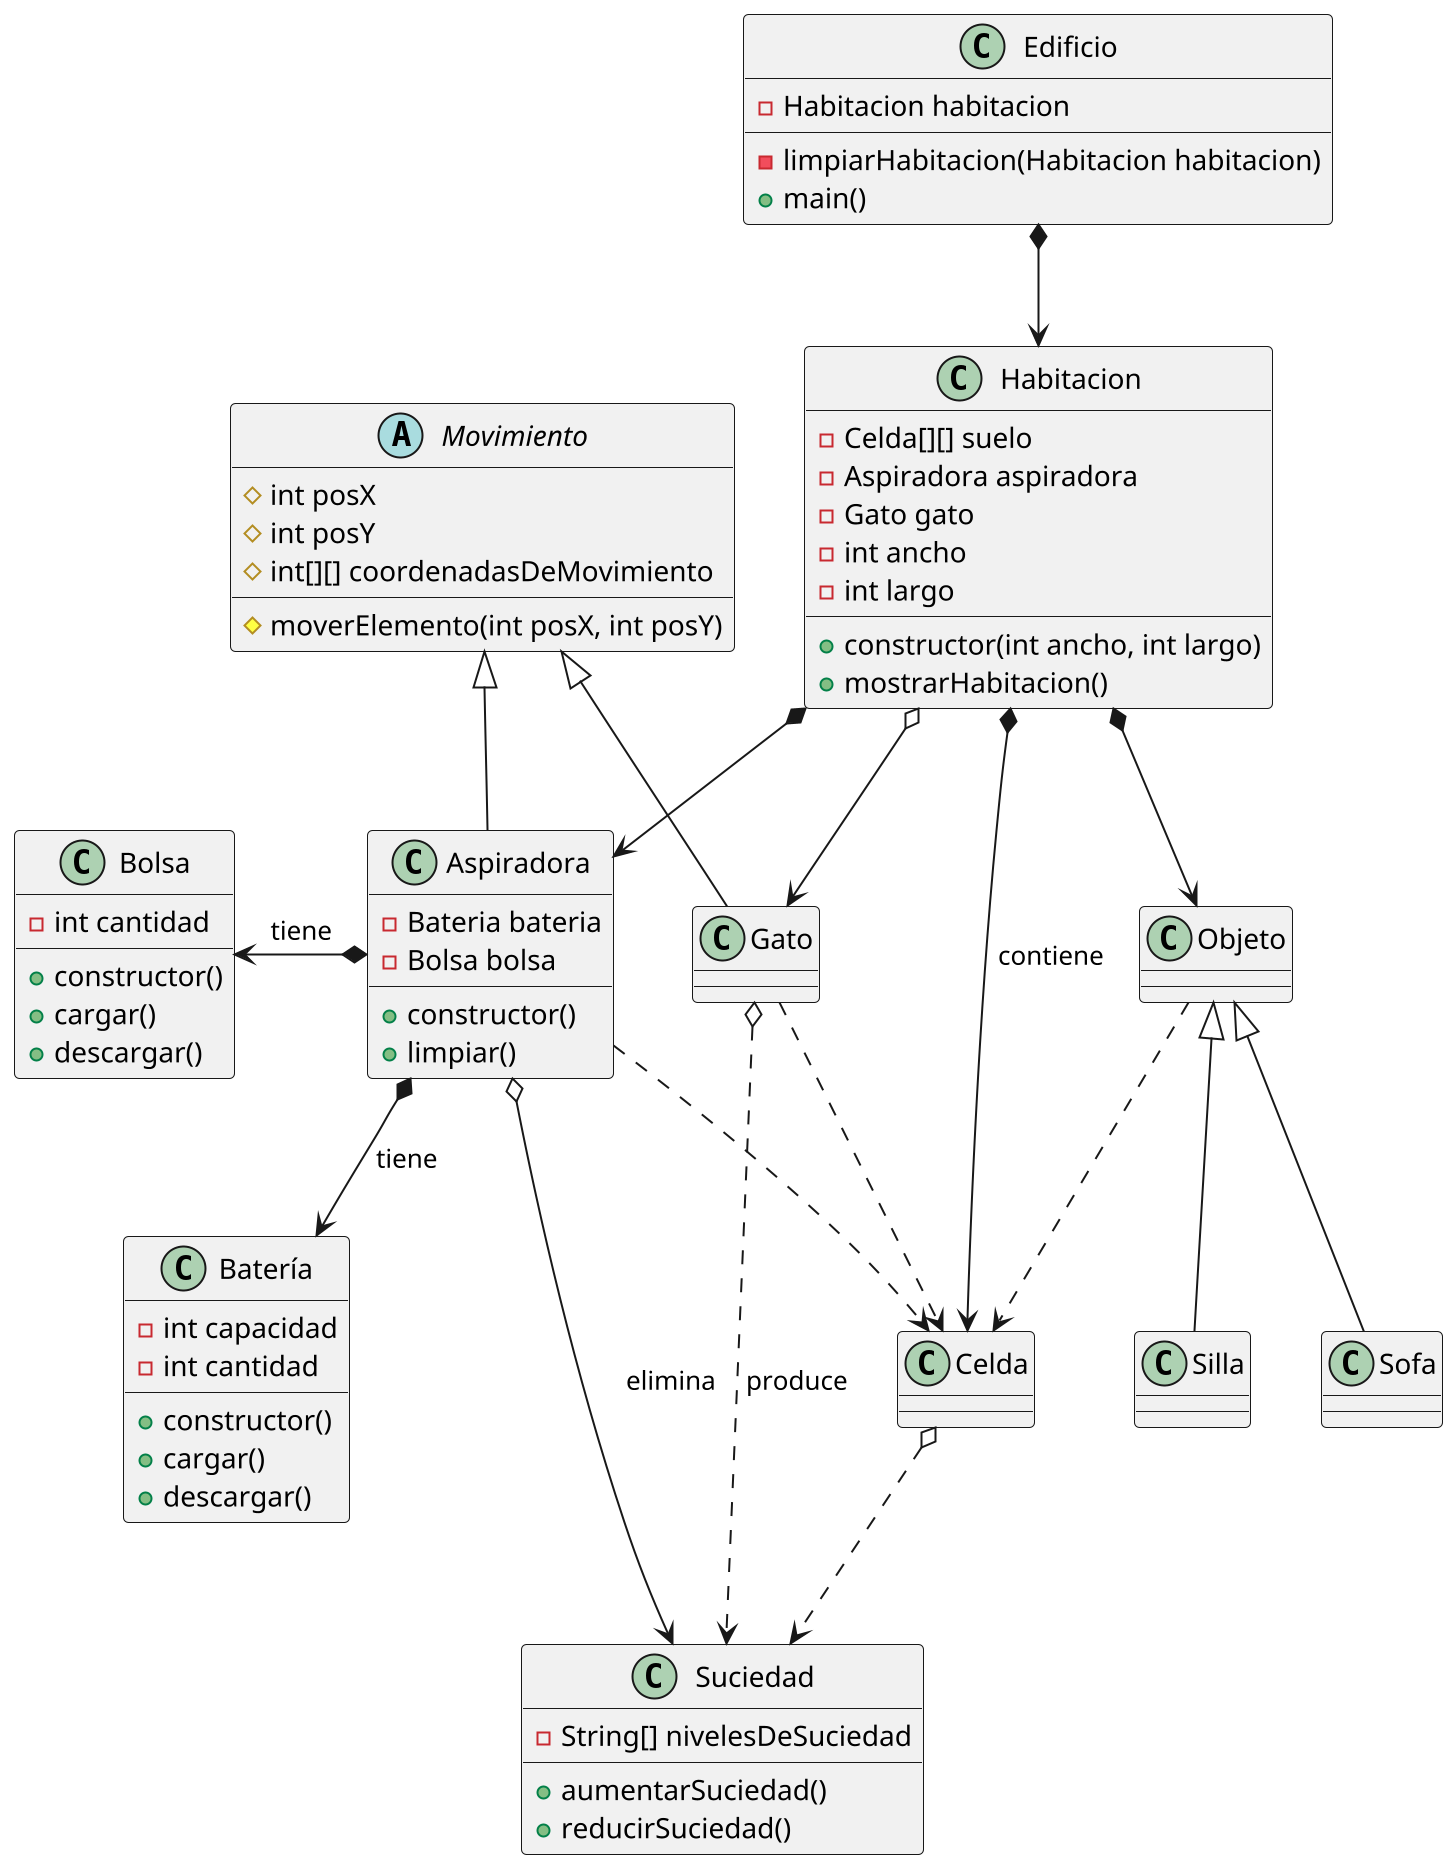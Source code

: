@startuml
scale 2
class Edificio
{
    - Habitacion habitacion
    - limpiarHabitacion(Habitacion habitacion)
    + main()
}
class Habitacion
{
    - Celda[][] suelo
    - Aspiradora aspiradora
    - Gato gato
    - int ancho
    - int largo
    + constructor(int ancho, int largo)
    + mostrarHabitacion()

}
abstract class Movimiento{
    # int posX
    # int posY
    # int[][] coordenadasDeMovimiento
    # moverElemento(int posX, int posY)
}
class Aspiradora{
    - Bateria bateria
    - Bolsa bolsa
    + constructor()
    + limpiar()
}
class Batería{
    - int capacidad
    - int cantidad
    + constructor()
    + cargar()
    + descargar()
}
class Gato
class Bolsa{
    - int cantidad
    + constructor()
    + cargar()
    + descargar()
}
class Suciedad{
    - String[] nivelesDeSuciedad
    + aumentarSuciedad()
    + reducirSuciedad()
}
class Objeto
class Celda
class Sofa
class Silla

Edificio *--> Habitacion

Habitacion *--> Celda : contiene
Habitacion *--> Aspiradora
Habitacion o--> Gato
Habitacion *--> Objeto

Celda o..> Suciedad

Aspiradora o--> Suciedad : elimina
Aspiradora *-l-> Bolsa : tiene
Aspiradora *-d-> Batería : tiene
Aspiradora ..> Celda
Aspiradora -u-|> Movimiento

Gato o..> Suciedad : produce
Gato ..> Celda
Gato -u-|> Movimiento

Objeto <|-- Sofa
Objeto <|-- Silla
Objeto ..> Celda

@enduml